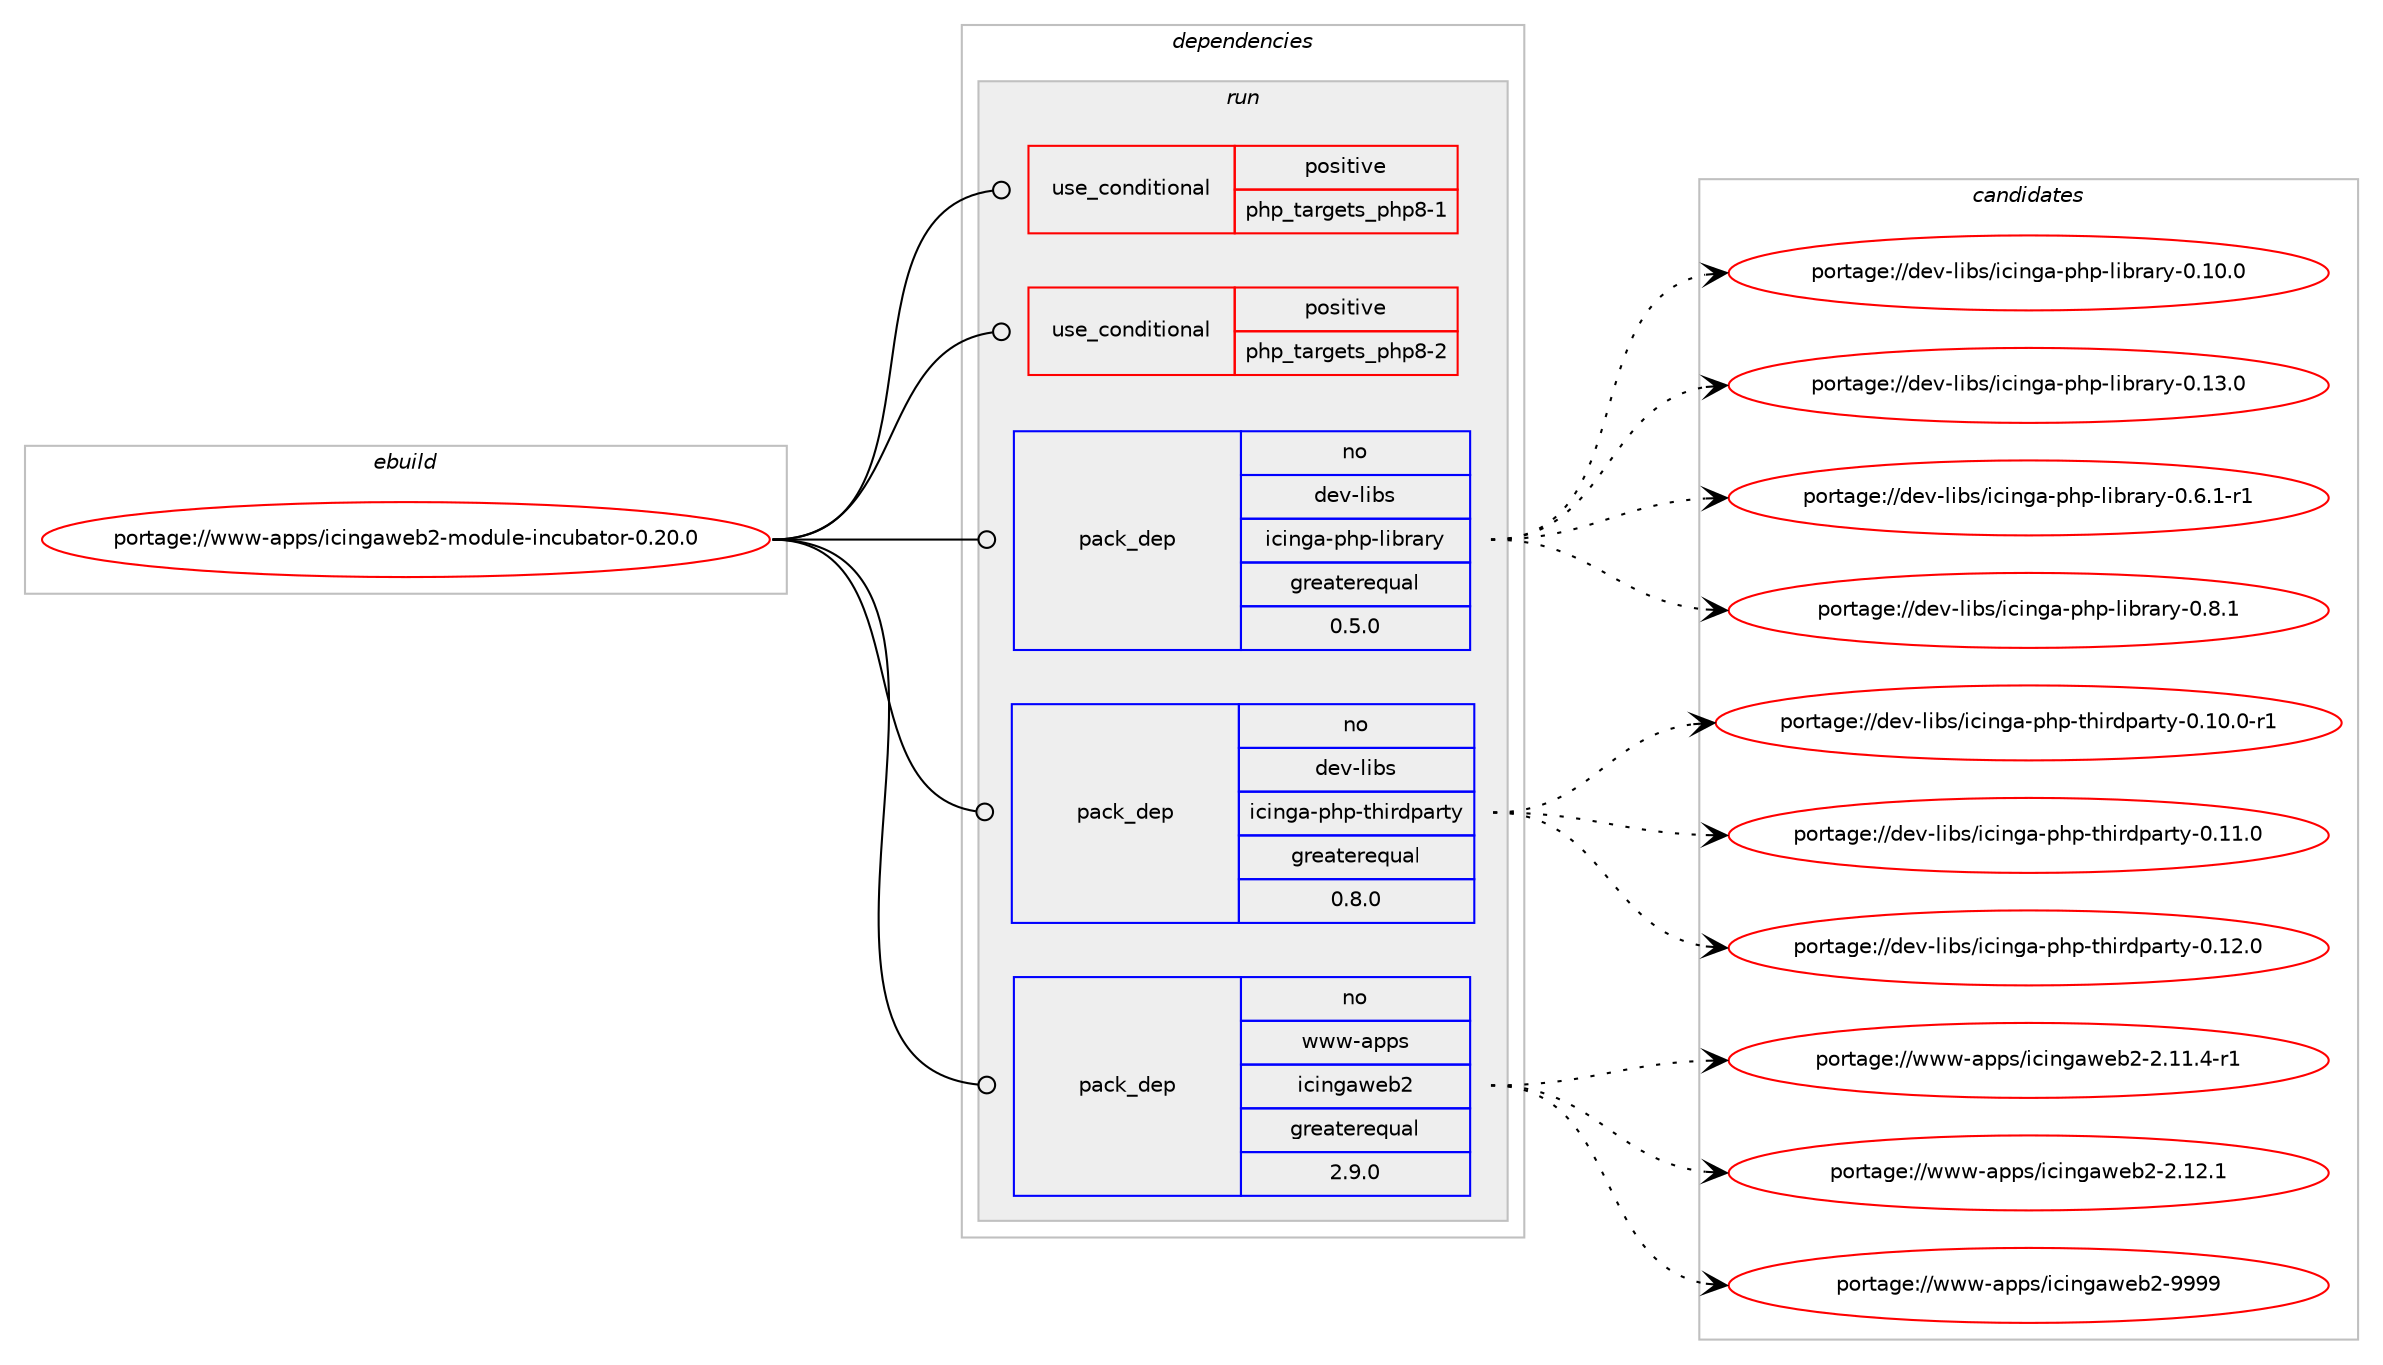 digraph prolog {

# *************
# Graph options
# *************

newrank=true;
concentrate=true;
compound=true;
graph [rankdir=LR,fontname=Helvetica,fontsize=10,ranksep=1.5];#, ranksep=2.5, nodesep=0.2];
edge  [arrowhead=vee];
node  [fontname=Helvetica,fontsize=10];

# **********
# The ebuild
# **********

subgraph cluster_leftcol {
color=gray;
rank=same;
label=<<i>ebuild</i>>;
id [label="portage://www-apps/icingaweb2-module-incubator-0.20.0", color=red, width=4, href="../www-apps/icingaweb2-module-incubator-0.20.0.svg"];
}

# ****************
# The dependencies
# ****************

subgraph cluster_midcol {
color=gray;
label=<<i>dependencies</i>>;
subgraph cluster_compile {
fillcolor="#eeeeee";
style=filled;
label=<<i>compile</i>>;
}
subgraph cluster_compileandrun {
fillcolor="#eeeeee";
style=filled;
label=<<i>compile and run</i>>;
}
subgraph cluster_run {
fillcolor="#eeeeee";
style=filled;
label=<<i>run</i>>;
subgraph cond15593 {
dependency23528 [label=<<TABLE BORDER="0" CELLBORDER="1" CELLSPACING="0" CELLPADDING="4"><TR><TD ROWSPAN="3" CELLPADDING="10">use_conditional</TD></TR><TR><TD>positive</TD></TR><TR><TD>php_targets_php8-1</TD></TR></TABLE>>, shape=none, color=red];
# *** BEGIN UNKNOWN DEPENDENCY TYPE (TODO) ***
# dependency23528 -> package_dependency(portage://www-apps/icingaweb2-module-incubator-0.20.0,run,no,dev-lang,php,none,[,,],[slot(8.1)],[use(enable(curl),none)])
# *** END UNKNOWN DEPENDENCY TYPE (TODO) ***

}
id:e -> dependency23528:w [weight=20,style="solid",arrowhead="odot"];
subgraph cond15594 {
dependency23529 [label=<<TABLE BORDER="0" CELLBORDER="1" CELLSPACING="0" CELLPADDING="4"><TR><TD ROWSPAN="3" CELLPADDING="10">use_conditional</TD></TR><TR><TD>positive</TD></TR><TR><TD>php_targets_php8-2</TD></TR></TABLE>>, shape=none, color=red];
# *** BEGIN UNKNOWN DEPENDENCY TYPE (TODO) ***
# dependency23529 -> package_dependency(portage://www-apps/icingaweb2-module-incubator-0.20.0,run,no,dev-lang,php,none,[,,],[slot(8.2)],[use(enable(curl),none)])
# *** END UNKNOWN DEPENDENCY TYPE (TODO) ***

}
id:e -> dependency23529:w [weight=20,style="solid",arrowhead="odot"];
subgraph pack7656 {
dependency23530 [label=<<TABLE BORDER="0" CELLBORDER="1" CELLSPACING="0" CELLPADDING="4" WIDTH="220"><TR><TD ROWSPAN="6" CELLPADDING="30">pack_dep</TD></TR><TR><TD WIDTH="110">no</TD></TR><TR><TD>dev-libs</TD></TR><TR><TD>icinga-php-library</TD></TR><TR><TD>greaterequal</TD></TR><TR><TD>0.5.0</TD></TR></TABLE>>, shape=none, color=blue];
}
id:e -> dependency23530:w [weight=20,style="solid",arrowhead="odot"];
subgraph pack7657 {
dependency23531 [label=<<TABLE BORDER="0" CELLBORDER="1" CELLSPACING="0" CELLPADDING="4" WIDTH="220"><TR><TD ROWSPAN="6" CELLPADDING="30">pack_dep</TD></TR><TR><TD WIDTH="110">no</TD></TR><TR><TD>dev-libs</TD></TR><TR><TD>icinga-php-thirdparty</TD></TR><TR><TD>greaterequal</TD></TR><TR><TD>0.8.0</TD></TR></TABLE>>, shape=none, color=blue];
}
id:e -> dependency23531:w [weight=20,style="solid",arrowhead="odot"];
subgraph pack7658 {
dependency23532 [label=<<TABLE BORDER="0" CELLBORDER="1" CELLSPACING="0" CELLPADDING="4" WIDTH="220"><TR><TD ROWSPAN="6" CELLPADDING="30">pack_dep</TD></TR><TR><TD WIDTH="110">no</TD></TR><TR><TD>www-apps</TD></TR><TR><TD>icingaweb2</TD></TR><TR><TD>greaterequal</TD></TR><TR><TD>2.9.0</TD></TR></TABLE>>, shape=none, color=blue];
}
id:e -> dependency23532:w [weight=20,style="solid",arrowhead="odot"];
}
}

# **************
# The candidates
# **************

subgraph cluster_choices {
rank=same;
color=gray;
label=<<i>candidates</i>>;

subgraph choice7656 {
color=black;
nodesep=1;
choice10010111845108105981154710599105110103974511210411245108105981149711412145484649484648 [label="portage://dev-libs/icinga-php-library-0.10.0", color=red, width=4,href="../dev-libs/icinga-php-library-0.10.0.svg"];
choice10010111845108105981154710599105110103974511210411245108105981149711412145484649514648 [label="portage://dev-libs/icinga-php-library-0.13.0", color=red, width=4,href="../dev-libs/icinga-php-library-0.13.0.svg"];
choice1001011184510810598115471059910511010397451121041124510810598114971141214548465446494511449 [label="portage://dev-libs/icinga-php-library-0.6.1-r1", color=red, width=4,href="../dev-libs/icinga-php-library-0.6.1-r1.svg"];
choice100101118451081059811547105991051101039745112104112451081059811497114121454846564649 [label="portage://dev-libs/icinga-php-library-0.8.1", color=red, width=4,href="../dev-libs/icinga-php-library-0.8.1.svg"];
dependency23530:e -> choice10010111845108105981154710599105110103974511210411245108105981149711412145484649484648:w [style=dotted,weight="100"];
dependency23530:e -> choice10010111845108105981154710599105110103974511210411245108105981149711412145484649514648:w [style=dotted,weight="100"];
dependency23530:e -> choice1001011184510810598115471059910511010397451121041124510810598114971141214548465446494511449:w [style=dotted,weight="100"];
dependency23530:e -> choice100101118451081059811547105991051101039745112104112451081059811497114121454846564649:w [style=dotted,weight="100"];
}
subgraph choice7657 {
color=black;
nodesep=1;
choice1001011184510810598115471059910511010397451121041124511610410511410011297114116121454846494846484511449 [label="portage://dev-libs/icinga-php-thirdparty-0.10.0-r1", color=red, width=4,href="../dev-libs/icinga-php-thirdparty-0.10.0-r1.svg"];
choice100101118451081059811547105991051101039745112104112451161041051141001129711411612145484649494648 [label="portage://dev-libs/icinga-php-thirdparty-0.11.0", color=red, width=4,href="../dev-libs/icinga-php-thirdparty-0.11.0.svg"];
choice100101118451081059811547105991051101039745112104112451161041051141001129711411612145484649504648 [label="portage://dev-libs/icinga-php-thirdparty-0.12.0", color=red, width=4,href="../dev-libs/icinga-php-thirdparty-0.12.0.svg"];
dependency23531:e -> choice1001011184510810598115471059910511010397451121041124511610410511410011297114116121454846494846484511449:w [style=dotted,weight="100"];
dependency23531:e -> choice100101118451081059811547105991051101039745112104112451161041051141001129711411612145484649494648:w [style=dotted,weight="100"];
dependency23531:e -> choice100101118451081059811547105991051101039745112104112451161041051141001129711411612145484649504648:w [style=dotted,weight="100"];
}
subgraph choice7658 {
color=black;
nodesep=1;
choice11911911945971121121154710599105110103971191019850455046494946524511449 [label="portage://www-apps/icingaweb2-2.11.4-r1", color=red, width=4,href="../www-apps/icingaweb2-2.11.4-r1.svg"];
choice1191191194597112112115471059910511010397119101985045504649504649 [label="portage://www-apps/icingaweb2-2.12.1", color=red, width=4,href="../www-apps/icingaweb2-2.12.1.svg"];
choice119119119459711211211547105991051101039711910198504557575757 [label="portage://www-apps/icingaweb2-9999", color=red, width=4,href="../www-apps/icingaweb2-9999.svg"];
dependency23532:e -> choice11911911945971121121154710599105110103971191019850455046494946524511449:w [style=dotted,weight="100"];
dependency23532:e -> choice1191191194597112112115471059910511010397119101985045504649504649:w [style=dotted,weight="100"];
dependency23532:e -> choice119119119459711211211547105991051101039711910198504557575757:w [style=dotted,weight="100"];
}
}

}
